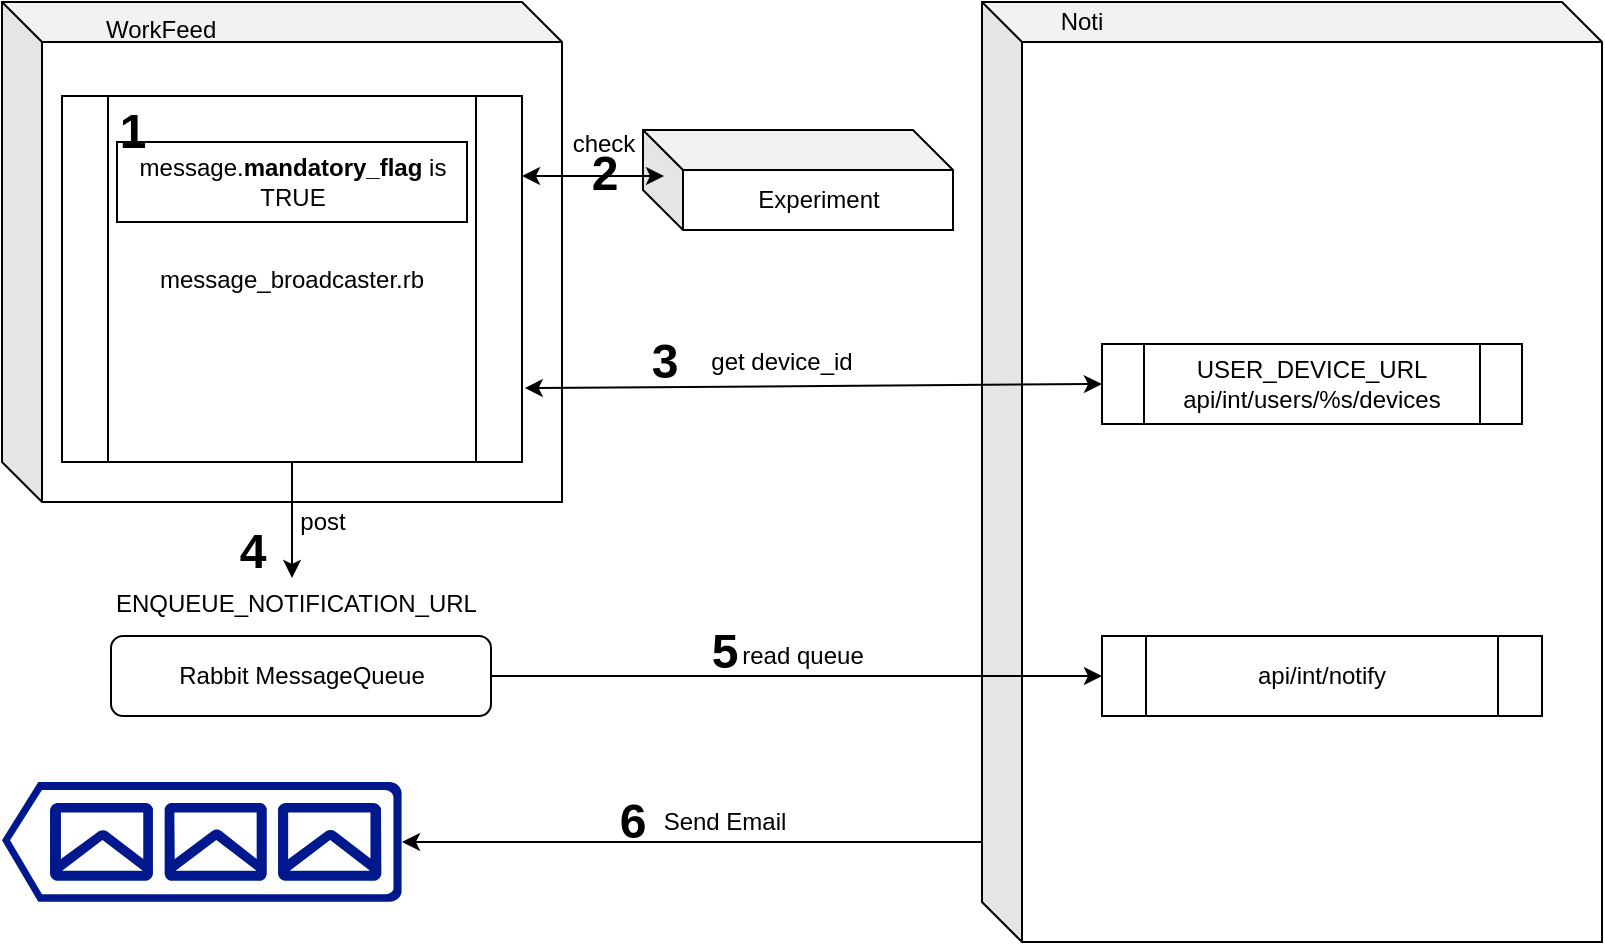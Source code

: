 <mxfile version="12.9.3" type="github"><diagram id="DsH7vl033mQIY3K4GyW0" name="Page-1"><mxGraphModel dx="988" dy="577" grid="1" gridSize="10" guides="1" tooltips="1" connect="1" arrows="1" fold="1" page="1" pageScale="1" pageWidth="850" pageHeight="1100" math="0" shadow="0"><root><mxCell id="0"/><mxCell id="1" parent="0"/><mxCell id="VUVvk97_Cy0lgHLT0rKq-1" value="" style="shape=cube;whiteSpace=wrap;html=1;boundedLbl=1;backgroundOutline=1;darkOpacity=0.05;darkOpacity2=0.1;" vertex="1" parent="1"><mxGeometry x="10" y="10" width="280" height="250" as="geometry"/></mxCell><mxCell id="VUVvk97_Cy0lgHLT0rKq-4" value="&lt;span style=&quot;white-space: normal&quot;&gt;message_broadcaster.rb&lt;/span&gt;" style="shape=process;whiteSpace=wrap;html=1;backgroundOutline=1;" vertex="1" parent="1"><mxGeometry x="40" y="57" width="230" height="183" as="geometry"/></mxCell><mxCell id="VUVvk97_Cy0lgHLT0rKq-10" value="" style="shape=cube;whiteSpace=wrap;html=1;boundedLbl=1;backgroundOutline=1;darkOpacity=0.05;darkOpacity2=0.1;" vertex="1" parent="1"><mxGeometry x="500" y="10" width="310" height="470" as="geometry"/></mxCell><mxCell id="VUVvk97_Cy0lgHLT0rKq-5" value="USER_DEVICE_URL api/int/users/%s/devices" style="shape=process;whiteSpace=wrap;html=1;backgroundOutline=1;" vertex="1" parent="1"><mxGeometry x="560" y="181" width="210" height="40" as="geometry"/></mxCell><mxCell id="VUVvk97_Cy0lgHLT0rKq-7" value="" style="endArrow=classic;startArrow=classic;html=1;entryX=1.006;entryY=0.798;entryDx=0;entryDy=0;exitX=0;exitY=0.5;exitDx=0;exitDy=0;entryPerimeter=0;" edge="1" parent="1" source="VUVvk97_Cy0lgHLT0rKq-5" target="VUVvk97_Cy0lgHLT0rKq-4"><mxGeometry width="50" height="50" relative="1" as="geometry"><mxPoint x="400" y="390" as="sourcePoint"/><mxPoint x="450" y="340" as="targetPoint"/><Array as="points"/></mxGeometry></mxCell><mxCell id="VUVvk97_Cy0lgHLT0rKq-12" value="get device_id" style="text;html=1;strokeColor=none;fillColor=none;align=center;verticalAlign=middle;whiteSpace=wrap;rounded=0;" vertex="1" parent="1"><mxGeometry x="350" y="180" width="100" height="20" as="geometry"/></mxCell><mxCell id="VUVvk97_Cy0lgHLT0rKq-16" value="WorkFeed" style="text;html=1;" vertex="1" parent="1"><mxGeometry x="60" y="10" width="80" height="30" as="geometry"/></mxCell><mxCell id="VUVvk97_Cy0lgHLT0rKq-19" value="Noti" style="text;html=1;strokeColor=none;fillColor=none;align=center;verticalAlign=middle;whiteSpace=wrap;rounded=0;" vertex="1" parent="1"><mxGeometry x="530" y="10" width="40" height="20" as="geometry"/></mxCell><mxCell id="VUVvk97_Cy0lgHLT0rKq-21" value="Experiment" style="shape=cube;whiteSpace=wrap;html=1;boundedLbl=1;backgroundOutline=1;darkOpacity=0.05;darkOpacity2=0.1;" vertex="1" parent="1"><mxGeometry x="330.5" y="74" width="155" height="50" as="geometry"/></mxCell><mxCell id="VUVvk97_Cy0lgHLT0rKq-23" value="" style="endArrow=classic;startArrow=classic;html=1;" edge="1" parent="1"><mxGeometry width="50" height="50" relative="1" as="geometry"><mxPoint x="270" y="97" as="sourcePoint"/><mxPoint x="341" y="97" as="targetPoint"/></mxGeometry></mxCell><mxCell id="VUVvk97_Cy0lgHLT0rKq-24" value="check" style="text;html=1;strokeColor=none;fillColor=none;align=center;verticalAlign=middle;whiteSpace=wrap;rounded=0;" vertex="1" parent="1"><mxGeometry x="291" y="71" width="40" height="20" as="geometry"/></mxCell><mxCell id="VUVvk97_Cy0lgHLT0rKq-25" value="message.&lt;b&gt;mandatory_flag&lt;/b&gt; is TRUE" style="rounded=0;whiteSpace=wrap;html=1;" vertex="1" parent="1"><mxGeometry x="67.5" y="80" width="175" height="40" as="geometry"/></mxCell><mxCell id="VUVvk97_Cy0lgHLT0rKq-31" value="" style="aspect=fixed;pointerEvents=1;shadow=0;dashed=0;html=1;strokeColor=none;labelPosition=center;verticalLabelPosition=bottom;verticalAlign=top;align=center;fillColor=#00188D;shape=mxgraph.azure.queue_generic;direction=west;" vertex="1" parent="1"><mxGeometry x="10" y="400" width="200" height="60" as="geometry"/></mxCell><mxCell id="VUVvk97_Cy0lgHLT0rKq-32" value="Rabbit MessageQueue" style="rounded=1;whiteSpace=wrap;html=1;" vertex="1" parent="1"><mxGeometry x="64.5" y="327" width="190" height="40" as="geometry"/></mxCell><mxCell id="VUVvk97_Cy0lgHLT0rKq-42" value="&lt;span style=&quot;text-align: left&quot;&gt;api/int/notify&lt;/span&gt;" style="shape=process;whiteSpace=wrap;html=1;backgroundOutline=1;" vertex="1" parent="1"><mxGeometry x="560" y="327" width="220" height="40" as="geometry"/></mxCell><mxCell id="VUVvk97_Cy0lgHLT0rKq-43" value="ENQUEUE_NOTIFICATION_URL" style="text;html=1;" vertex="1" parent="1"><mxGeometry x="64.5" y="297" width="210" height="30" as="geometry"/></mxCell><mxCell id="VUVvk97_Cy0lgHLT0rKq-44" value="" style="endArrow=classic;html=1;exitX=1;exitY=0.5;exitDx=0;exitDy=0;entryX=0;entryY=0.5;entryDx=0;entryDy=0;" edge="1" parent="1" source="VUVvk97_Cy0lgHLT0rKq-32" target="VUVvk97_Cy0lgHLT0rKq-42"><mxGeometry width="50" height="50" relative="1" as="geometry"><mxPoint x="400" y="297" as="sourcePoint"/><mxPoint x="480" y="347" as="targetPoint"/></mxGeometry></mxCell><mxCell id="VUVvk97_Cy0lgHLT0rKq-45" value="" style="endArrow=classic;html=1;entryX=0.431;entryY=0.033;entryDx=0;entryDy=0;entryPerimeter=0;" edge="1" parent="1" source="VUVvk97_Cy0lgHLT0rKq-4" target="VUVvk97_Cy0lgHLT0rKq-43"><mxGeometry width="50" height="50" relative="1" as="geometry"><mxPoint x="160" y="260" as="sourcePoint"/><mxPoint x="210" y="210" as="targetPoint"/></mxGeometry></mxCell><mxCell id="VUVvk97_Cy0lgHLT0rKq-47" value="" style="endArrow=classic;html=1;entryX=0;entryY=0.5;entryDx=0;entryDy=0;entryPerimeter=0;" edge="1" parent="1" target="VUVvk97_Cy0lgHLT0rKq-31"><mxGeometry width="50" height="50" relative="1" as="geometry"><mxPoint x="500" y="430" as="sourcePoint"/><mxPoint x="550" y="380" as="targetPoint"/></mxGeometry></mxCell><mxCell id="VUVvk97_Cy0lgHLT0rKq-48" value="Send Email" style="text;html=1;align=center;verticalAlign=middle;resizable=0;points=[];autosize=1;" vertex="1" parent="1"><mxGeometry x="330.5" y="410" width="80" height="20" as="geometry"/></mxCell><mxCell id="VUVvk97_Cy0lgHLT0rKq-49" value="post" style="text;html=1;align=center;verticalAlign=middle;resizable=0;points=[];autosize=1;" vertex="1" parent="1"><mxGeometry x="149.5" y="260" width="40" height="20" as="geometry"/></mxCell><mxCell id="VUVvk97_Cy0lgHLT0rKq-50" value="&lt;h1&gt;1&lt;/h1&gt;" style="text;html=1;align=center;verticalAlign=middle;resizable=0;points=[];autosize=1;" vertex="1" parent="1"><mxGeometry x="60" y="50" width="30" height="50" as="geometry"/></mxCell><mxCell id="VUVvk97_Cy0lgHLT0rKq-55" value="&lt;h1&gt;2&lt;/h1&gt;" style="text;html=1;align=center;verticalAlign=middle;resizable=0;points=[];autosize=1;" vertex="1" parent="1"><mxGeometry x="296" y="71" width="30" height="50" as="geometry"/></mxCell><mxCell id="VUVvk97_Cy0lgHLT0rKq-56" value="&lt;h1&gt;3&lt;/h1&gt;" style="text;html=1;align=center;verticalAlign=middle;resizable=0;points=[];autosize=1;" vertex="1" parent="1"><mxGeometry x="326" y="165" width="30" height="50" as="geometry"/></mxCell><mxCell id="VUVvk97_Cy0lgHLT0rKq-58" value="&lt;h1&gt;4&lt;/h1&gt;" style="text;html=1;align=center;verticalAlign=middle;resizable=0;points=[];autosize=1;" vertex="1" parent="1"><mxGeometry x="119.5" y="260" width="30" height="50" as="geometry"/></mxCell><mxCell id="VUVvk97_Cy0lgHLT0rKq-59" value="&lt;h1&gt;5&lt;/h1&gt;" style="text;html=1;align=center;verticalAlign=middle;resizable=0;points=[];autosize=1;" vertex="1" parent="1"><mxGeometry x="356" y="310" width="30" height="50" as="geometry"/></mxCell><mxCell id="VUVvk97_Cy0lgHLT0rKq-62" value="read queue" style="text;html=1;align=center;verticalAlign=middle;resizable=0;points=[];autosize=1;" vertex="1" parent="1"><mxGeometry x="370" y="327" width="80" height="20" as="geometry"/></mxCell><mxCell id="VUVvk97_Cy0lgHLT0rKq-63" value="&lt;h1&gt;6&lt;/h1&gt;" style="text;html=1;align=center;verticalAlign=middle;resizable=0;points=[];autosize=1;" vertex="1" parent="1"><mxGeometry x="310" y="395" width="30" height="50" as="geometry"/></mxCell></root></mxGraphModel></diagram></mxfile>